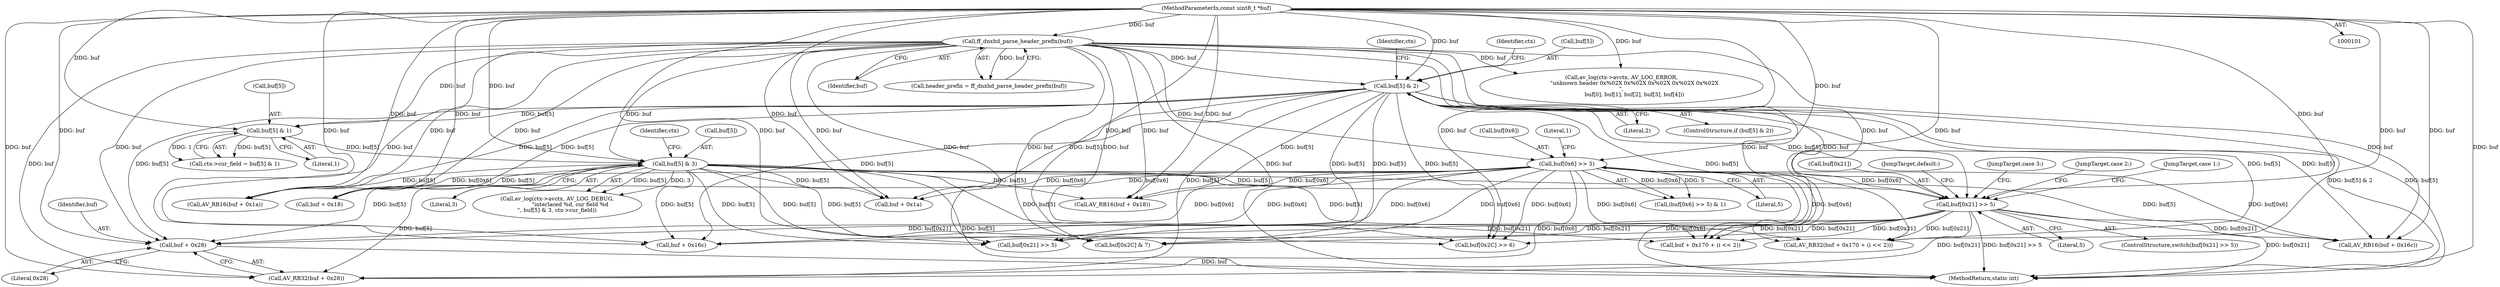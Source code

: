 digraph "0_FFmpeg_296debd213bd6dce7647cedd34eb64e5b94cdc92@pointer" {
"1000282" [label="(Call,buf + 0x28)"];
"1000166" [label="(Call,buf[5] & 2)"];
"1000135" [label="(Call,ff_dnxhd_parse_header_prefix(buf))"];
"1000104" [label="(MethodParameterIn,const uint8_t *buf)"];
"1000221" [label="(Call,buf[0x6] >> 5)"];
"1000244" [label="(Call,buf[0x21] >> 5)"];
"1000201" [label="(Call,buf[5] & 3)"];
"1000176" [label="(Call,buf[5] & 1)"];
"1000281" [label="(Call,AV_RB32(buf + 0x28))"];
"1000244" [label="(Call,buf[0x21] >> 5)"];
"1000226" [label="(Literal,1)"];
"1000195" [label="(Call,av_log(ctx->avctx, AV_LOG_DEBUG,\n               \"interlaced %d, cur field %d\n\", buf[5] & 3, ctx->cur_field))"];
"1000180" [label="(Literal,1)"];
"1000272" [label="(Call,buf[0x21] >> 5)"];
"1000618" [label="(Call,AV_RB16(buf + 0x16c))"];
"1000863" [label="(MethodReturn,static int)"];
"1000142" [label="(Call,av_log(ctx->avctx, AV_LOG_ERROR,\n               \"unknown header 0x%02X 0x%02X 0x%02X 0x%02X 0x%02X\n\",\n               buf[0], buf[1], buf[2], buf[3], buf[4]))"];
"1000283" [label="(Identifier,buf)"];
"1000282" [label="(Call,buf + 0x28)"];
"1000265" [label="(JumpTarget,default:)"];
"1000136" [label="(Identifier,buf)"];
"1000170" [label="(Literal,2)"];
"1000135" [label="(Call,ff_dnxhd_parse_header_prefix(buf))"];
"1000284" [label="(Literal,0x28)"];
"1000176" [label="(Call,buf[5] & 1)"];
"1000619" [label="(Call,buf + 0x16c)"];
"1000177" [label="(Call,buf[5])"];
"1000172" [label="(Call,ctx->cur_field = buf[5] & 1)"];
"1000239" [label="(Call,AV_RB16(buf + 0x1a))"];
"1000807" [label="(Call,buf + 0x170 + (i << 2))"];
"1000232" [label="(Call,buf + 0x18)"];
"1000174" [label="(Identifier,ctx)"];
"1000240" [label="(Call,buf + 0x1a)"];
"1000165" [label="(ControlStructure,if (buf[5] & 2))"];
"1000222" [label="(Call,buf[0x6])"];
"1000260" [label="(JumpTarget,case 3:)"];
"1000133" [label="(Call,header_prefix = ff_dnxhd_parse_header_prefix(buf))"];
"1000221" [label="(Call,buf[0x6] >> 5)"];
"1000202" [label="(Call,buf[5])"];
"1000220" [label="(Call,(buf[0x6] >> 5) & 1)"];
"1000104" [label="(MethodParameterIn,const uint8_t *buf)"];
"1000806" [label="(Call,AV_RB32(buf + 0x170 + (i << 2)))"];
"1000326" [label="(Call,buf[0x2C] & 7)"];
"1000207" [label="(Identifier,ctx)"];
"1000225" [label="(Literal,5)"];
"1000201" [label="(Call,buf[5] & 3)"];
"1000231" [label="(Call,AV_RB16(buf + 0x18))"];
"1000167" [label="(Call,buf[5])"];
"1000248" [label="(Literal,5)"];
"1000255" [label="(JumpTarget,case 2:)"];
"1000166" [label="(Call,buf[5] & 2)"];
"1000250" [label="(JumpTarget,case 1:)"];
"1000245" [label="(Call,buf[0x21])"];
"1000243" [label="(ControlStructure,switch(buf[0x21] >> 5))"];
"1000213" [label="(Identifier,ctx)"];
"1000205" [label="(Literal,3)"];
"1000362" [label="(Call,buf[0x2C] >> 6)"];
"1000282" -> "1000281"  [label="AST: "];
"1000282" -> "1000284"  [label="CFG: "];
"1000283" -> "1000282"  [label="AST: "];
"1000284" -> "1000282"  [label="AST: "];
"1000281" -> "1000282"  [label="CFG: "];
"1000282" -> "1000863"  [label="DDG: buf"];
"1000166" -> "1000282"  [label="DDG: buf[5]"];
"1000221" -> "1000282"  [label="DDG: buf[0x6]"];
"1000244" -> "1000282"  [label="DDG: buf[0x21]"];
"1000201" -> "1000282"  [label="DDG: buf[5]"];
"1000104" -> "1000282"  [label="DDG: buf"];
"1000135" -> "1000282"  [label="DDG: buf"];
"1000166" -> "1000165"  [label="AST: "];
"1000166" -> "1000170"  [label="CFG: "];
"1000167" -> "1000166"  [label="AST: "];
"1000170" -> "1000166"  [label="AST: "];
"1000174" -> "1000166"  [label="CFG: "];
"1000213" -> "1000166"  [label="CFG: "];
"1000166" -> "1000863"  [label="DDG: buf[5] & 2"];
"1000166" -> "1000863"  [label="DDG: buf[5]"];
"1000135" -> "1000166"  [label="DDG: buf"];
"1000104" -> "1000166"  [label="DDG: buf"];
"1000166" -> "1000176"  [label="DDG: buf[5]"];
"1000166" -> "1000231"  [label="DDG: buf[5]"];
"1000166" -> "1000232"  [label="DDG: buf[5]"];
"1000166" -> "1000239"  [label="DDG: buf[5]"];
"1000166" -> "1000240"  [label="DDG: buf[5]"];
"1000166" -> "1000244"  [label="DDG: buf[5]"];
"1000166" -> "1000272"  [label="DDG: buf[5]"];
"1000166" -> "1000281"  [label="DDG: buf[5]"];
"1000166" -> "1000326"  [label="DDG: buf[5]"];
"1000166" -> "1000362"  [label="DDG: buf[5]"];
"1000166" -> "1000618"  [label="DDG: buf[5]"];
"1000166" -> "1000619"  [label="DDG: buf[5]"];
"1000166" -> "1000806"  [label="DDG: buf[5]"];
"1000166" -> "1000807"  [label="DDG: buf[5]"];
"1000135" -> "1000133"  [label="AST: "];
"1000135" -> "1000136"  [label="CFG: "];
"1000136" -> "1000135"  [label="AST: "];
"1000133" -> "1000135"  [label="CFG: "];
"1000135" -> "1000863"  [label="DDG: buf"];
"1000135" -> "1000133"  [label="DDG: buf"];
"1000104" -> "1000135"  [label="DDG: buf"];
"1000135" -> "1000142"  [label="DDG: buf"];
"1000135" -> "1000176"  [label="DDG: buf"];
"1000135" -> "1000201"  [label="DDG: buf"];
"1000135" -> "1000221"  [label="DDG: buf"];
"1000135" -> "1000231"  [label="DDG: buf"];
"1000135" -> "1000232"  [label="DDG: buf"];
"1000135" -> "1000239"  [label="DDG: buf"];
"1000135" -> "1000240"  [label="DDG: buf"];
"1000135" -> "1000244"  [label="DDG: buf"];
"1000135" -> "1000272"  [label="DDG: buf"];
"1000135" -> "1000281"  [label="DDG: buf"];
"1000135" -> "1000326"  [label="DDG: buf"];
"1000135" -> "1000362"  [label="DDG: buf"];
"1000135" -> "1000618"  [label="DDG: buf"];
"1000135" -> "1000619"  [label="DDG: buf"];
"1000135" -> "1000806"  [label="DDG: buf"];
"1000135" -> "1000807"  [label="DDG: buf"];
"1000104" -> "1000101"  [label="AST: "];
"1000104" -> "1000863"  [label="DDG: buf"];
"1000104" -> "1000142"  [label="DDG: buf"];
"1000104" -> "1000176"  [label="DDG: buf"];
"1000104" -> "1000201"  [label="DDG: buf"];
"1000104" -> "1000221"  [label="DDG: buf"];
"1000104" -> "1000231"  [label="DDG: buf"];
"1000104" -> "1000232"  [label="DDG: buf"];
"1000104" -> "1000239"  [label="DDG: buf"];
"1000104" -> "1000240"  [label="DDG: buf"];
"1000104" -> "1000244"  [label="DDG: buf"];
"1000104" -> "1000272"  [label="DDG: buf"];
"1000104" -> "1000281"  [label="DDG: buf"];
"1000104" -> "1000326"  [label="DDG: buf"];
"1000104" -> "1000362"  [label="DDG: buf"];
"1000104" -> "1000618"  [label="DDG: buf"];
"1000104" -> "1000619"  [label="DDG: buf"];
"1000104" -> "1000806"  [label="DDG: buf"];
"1000104" -> "1000807"  [label="DDG: buf"];
"1000221" -> "1000220"  [label="AST: "];
"1000221" -> "1000225"  [label="CFG: "];
"1000222" -> "1000221"  [label="AST: "];
"1000225" -> "1000221"  [label="AST: "];
"1000226" -> "1000221"  [label="CFG: "];
"1000221" -> "1000863"  [label="DDG: buf[0x6]"];
"1000221" -> "1000220"  [label="DDG: buf[0x6]"];
"1000221" -> "1000220"  [label="DDG: 5"];
"1000221" -> "1000231"  [label="DDG: buf[0x6]"];
"1000221" -> "1000232"  [label="DDG: buf[0x6]"];
"1000221" -> "1000239"  [label="DDG: buf[0x6]"];
"1000221" -> "1000240"  [label="DDG: buf[0x6]"];
"1000221" -> "1000244"  [label="DDG: buf[0x6]"];
"1000221" -> "1000272"  [label="DDG: buf[0x6]"];
"1000221" -> "1000281"  [label="DDG: buf[0x6]"];
"1000221" -> "1000326"  [label="DDG: buf[0x6]"];
"1000221" -> "1000362"  [label="DDG: buf[0x6]"];
"1000221" -> "1000618"  [label="DDG: buf[0x6]"];
"1000221" -> "1000619"  [label="DDG: buf[0x6]"];
"1000221" -> "1000806"  [label="DDG: buf[0x6]"];
"1000221" -> "1000807"  [label="DDG: buf[0x6]"];
"1000244" -> "1000243"  [label="AST: "];
"1000244" -> "1000248"  [label="CFG: "];
"1000245" -> "1000244"  [label="AST: "];
"1000248" -> "1000244"  [label="AST: "];
"1000250" -> "1000244"  [label="CFG: "];
"1000255" -> "1000244"  [label="CFG: "];
"1000260" -> "1000244"  [label="CFG: "];
"1000265" -> "1000244"  [label="CFG: "];
"1000244" -> "1000863"  [label="DDG: buf[0x21] >> 5"];
"1000244" -> "1000863"  [label="DDG: buf[0x21]"];
"1000201" -> "1000244"  [label="DDG: buf[5]"];
"1000244" -> "1000272"  [label="DDG: buf[0x21]"];
"1000244" -> "1000281"  [label="DDG: buf[0x21]"];
"1000244" -> "1000326"  [label="DDG: buf[0x21]"];
"1000244" -> "1000362"  [label="DDG: buf[0x21]"];
"1000244" -> "1000618"  [label="DDG: buf[0x21]"];
"1000244" -> "1000619"  [label="DDG: buf[0x21]"];
"1000244" -> "1000806"  [label="DDG: buf[0x21]"];
"1000244" -> "1000807"  [label="DDG: buf[0x21]"];
"1000201" -> "1000195"  [label="AST: "];
"1000201" -> "1000205"  [label="CFG: "];
"1000202" -> "1000201"  [label="AST: "];
"1000205" -> "1000201"  [label="AST: "];
"1000207" -> "1000201"  [label="CFG: "];
"1000201" -> "1000863"  [label="DDG: buf[5]"];
"1000201" -> "1000195"  [label="DDG: buf[5]"];
"1000201" -> "1000195"  [label="DDG: 3"];
"1000176" -> "1000201"  [label="DDG: buf[5]"];
"1000201" -> "1000231"  [label="DDG: buf[5]"];
"1000201" -> "1000232"  [label="DDG: buf[5]"];
"1000201" -> "1000239"  [label="DDG: buf[5]"];
"1000201" -> "1000240"  [label="DDG: buf[5]"];
"1000201" -> "1000272"  [label="DDG: buf[5]"];
"1000201" -> "1000281"  [label="DDG: buf[5]"];
"1000201" -> "1000326"  [label="DDG: buf[5]"];
"1000201" -> "1000362"  [label="DDG: buf[5]"];
"1000201" -> "1000618"  [label="DDG: buf[5]"];
"1000201" -> "1000619"  [label="DDG: buf[5]"];
"1000201" -> "1000806"  [label="DDG: buf[5]"];
"1000201" -> "1000807"  [label="DDG: buf[5]"];
"1000176" -> "1000172"  [label="AST: "];
"1000176" -> "1000180"  [label="CFG: "];
"1000177" -> "1000176"  [label="AST: "];
"1000180" -> "1000176"  [label="AST: "];
"1000172" -> "1000176"  [label="CFG: "];
"1000176" -> "1000172"  [label="DDG: buf[5]"];
"1000176" -> "1000172"  [label="DDG: 1"];
}
